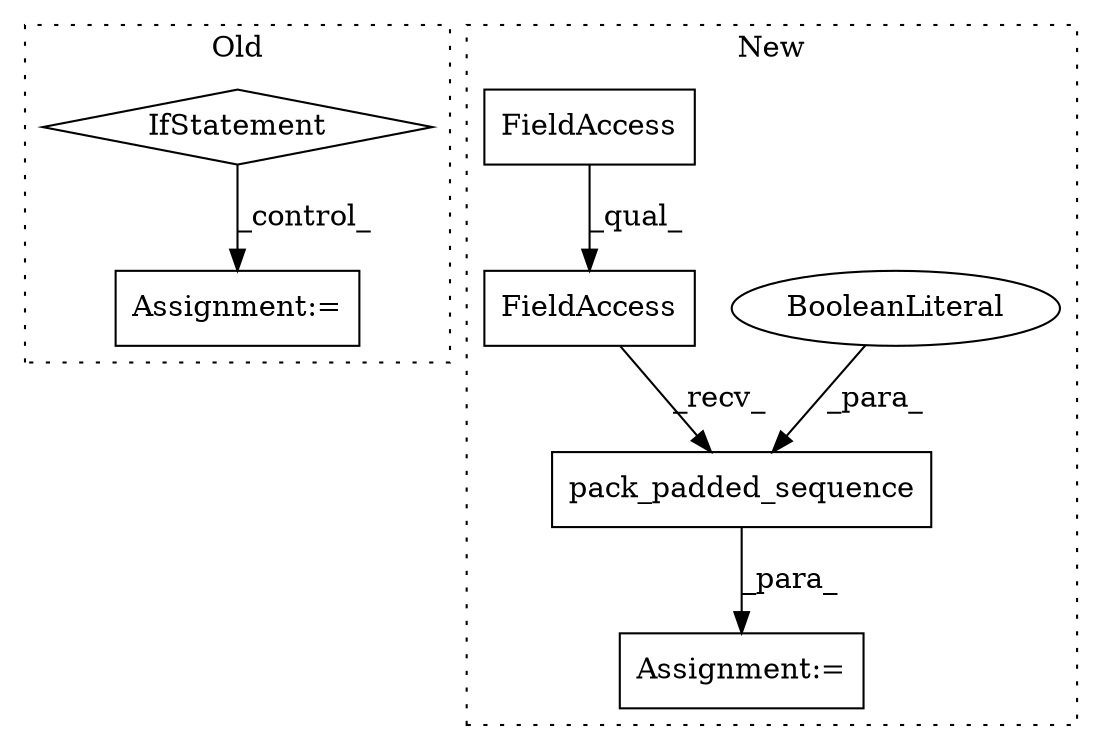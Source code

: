 digraph G {
subgraph cluster0 {
1 [label="IfStatement" a="25" s="12521,12562" l="4,2" shape="diamond"];
6 [label="Assignment:=" a="7" s="12980" l="1" shape="box"];
label = "Old";
style="dotted";
}
subgraph cluster1 {
2 [label="pack_padded_sequence" a="32" s="14365,14405" l="21,1" shape="box"];
3 [label="BooleanLiteral" a="9" s="14400" l="5" shape="ellipse"];
4 [label="FieldAccess" a="22" s="14346" l="18" shape="box"];
5 [label="FieldAccess" a="22" s="14346" l="14" shape="box"];
7 [label="Assignment:=" a="7" s="14345" l="1" shape="box"];
label = "New";
style="dotted";
}
1 -> 6 [label="_control_"];
2 -> 7 [label="_para_"];
3 -> 2 [label="_para_"];
4 -> 2 [label="_recv_"];
5 -> 4 [label="_qual_"];
}